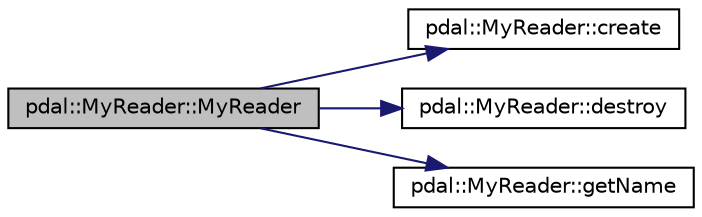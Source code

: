 digraph "pdal::MyReader::MyReader"
{
  edge [fontname="Helvetica",fontsize="10",labelfontname="Helvetica",labelfontsize="10"];
  node [fontname="Helvetica",fontsize="10",shape=record];
  rankdir="LR";
  Node1 [label="pdal::MyReader::MyReader",height=0.2,width=0.4,color="black", fillcolor="grey75", style="filled", fontcolor="black"];
  Node1 -> Node2 [color="midnightblue",fontsize="10",style="solid",fontname="Helvetica"];
  Node2 [label="pdal::MyReader::create",height=0.2,width=0.4,color="black", fillcolor="white", style="filled",URL="$classpdal_1_1MyReader.html#ab1a18ddbfdd423ddd5dcd7187f13af87"];
  Node1 -> Node3 [color="midnightblue",fontsize="10",style="solid",fontname="Helvetica"];
  Node3 [label="pdal::MyReader::destroy",height=0.2,width=0.4,color="black", fillcolor="white", style="filled",URL="$classpdal_1_1MyReader.html#ad731ec69f730d1f5b61c7f707036f232"];
  Node1 -> Node4 [color="midnightblue",fontsize="10",style="solid",fontname="Helvetica"];
  Node4 [label="pdal::MyReader::getName",height=0.2,width=0.4,color="black", fillcolor="white", style="filled",URL="$classpdal_1_1MyReader.html#a2698a24f712f581c23cd067f19f4e633"];
}
